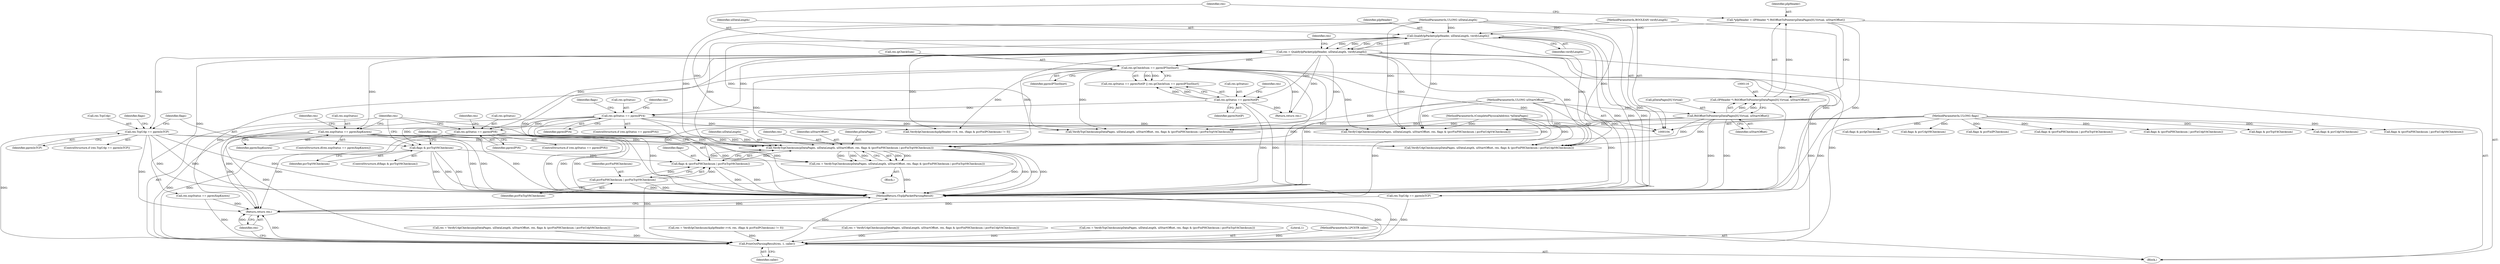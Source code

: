 digraph "0_kvm-guest-drivers-windows_723416fa4210b7464b28eab89cc76252e6193ac1_3@pointer" {
"1000248" [label="(Call,VerifyTcpChecksum(pDataPages, ulDataLength, ulStartOffset, res, flags & (pcrFixPHChecksum | pcrFixTcpV6Checksum)))"];
"1000105" [label="(MethodParameterIn,tCompletePhysicalAddress *pDataPages)"];
"1000127" [label="(Call,QualifyIpPacket(pIpHeader, ulDataLength, verifyLength))"];
"1000113" [label="(Call,*pIpHeader = (IPHeader *) RtlOffsetToPointer(pDataPages[0].Virtual, ulStartOffset))"];
"1000115" [label="(Call,(IPHeader *) RtlOffsetToPointer(pDataPages[0].Virtual, ulStartOffset))"];
"1000117" [label="(Call,RtlOffsetToPointer(pDataPages[0].Virtual, ulStartOffset))"];
"1000107" [label="(MethodParameterIn,ULONG ulStartOffset)"];
"1000106" [label="(MethodParameterIn,ULONG ulDataLength)"];
"1000109" [label="(MethodParameterIn,BOOLEAN verifyLength)"];
"1000125" [label="(Call,res = QualifyIpPacket(pIpHeader, ulDataLength, verifyLength))"];
"1000235" [label="(Call,res.TcpUdp == ppresIsTCP)"];
"1000138" [label="(Call,res.ipCheckSum == ppresIPTooShort)"];
"1000228" [label="(Call,res.xxpStatus == ppresXxpKnown)"];
"1000221" [label="(Call,res.ipStatus == ppresIPV6)"];
"1000146" [label="(Call,res.ipStatus == ppresIPV4)"];
"1000133" [label="(Call,res.ipStatus == ppresNotIP)"];
"1000253" [label="(Call,flags & (pcrFixPHChecksum | pcrFixTcpV6Checksum))"];
"1000242" [label="(Call,flags & pcrTcpV6Checksum)"];
"1000108" [label="(MethodParameterIn,ULONG flags)"];
"1000255" [label="(Call,pcrFixPHChecksum | pcrFixTcpV6Checksum)"];
"1000246" [label="(Call,res = VerifyTcpChecksum(pDataPages, ulDataLength, ulStartOffset, res, flags & (pcrFixPHChecksum | pcrFixTcpV6Checksum)))"];
"1000277" [label="(Call,PrintOutParsingResult(res, 1, caller))"];
"1000281" [label="(Return,return res;)"];
"1000170" [label="(Call,res.xxpStatus == ppresXxpKnown)"];
"1000257" [label="(Identifier,pcrFixTcpV6Checksum)"];
"1000153" [label="(Call,flags & pcrIpChecksum)"];
"1000255" [label="(Call,pcrFixPHChecksum | pcrFixTcpV6Checksum)"];
"1000146" [label="(Call,res.ipStatus == ppresIPV4)"];
"1000150" [label="(Identifier,ppresIPV4)"];
"1000228" [label="(Call,res.xxpStatus == ppresXxpKnown)"];
"1000145" [label="(ControlStructure,if (res.ipStatus == ppresIPV4))"];
"1000261" [label="(Call,flags & pcrUdpV6Checksum)"];
"1000265" [label="(Call,res = VerifyUdpChecksum(pDataPages, ulDataLength, ulStartOffset, res, flags & (pcrFixPHChecksum | pcrFixUdpV6Checksum)))"];
"1000248" [label="(Call,VerifyTcpChecksum(pDataPages, ulDataLength, ulStartOffset, res, flags & (pcrFixPHChecksum | pcrFixTcpV6Checksum)))"];
"1000154" [label="(Identifier,flags)"];
"1000190" [label="(Call,VerifyTcpChecksum(pDataPages, ulDataLength, ulStartOffset, res, flags & (pcrFixPHChecksum | pcrFixTcpV4Checksum)))"];
"1000126" [label="(Identifier,res)"];
"1000147" [label="(Call,res.ipStatus)"];
"1000256" [label="(Identifier,pcrFixPHChecksum)"];
"1000237" [label="(Identifier,res)"];
"1000278" [label="(Identifier,res)"];
"1000132" [label="(Call,res.ipStatus == ppresNotIP || res.ipCheckSum == ppresIPTooShort)"];
"1000133" [label="(Call,res.ipStatus == ppresNotIP)"];
"1000139" [label="(Call,res.ipCheckSum)"];
"1000137" [label="(Identifier,ppresNotIP)"];
"1000227" [label="(ControlStructure,if(res.xxpStatus == ppresXxpKnown))"];
"1000165" [label="(Call,flags & pcrFixIPChecksum)"];
"1000239" [label="(Identifier,ppresIsTCP)"];
"1000244" [label="(Identifier,pcrTcpV6Checksum)"];
"1000251" [label="(Identifier,ulStartOffset)"];
"1000156" [label="(Call,res = VerifyIpChecksum(&pIpHeader->v4, res, (flags & pcrFixIPChecksum) != 0))"];
"1000177" [label="(Call,res.TcpUdp == ppresIsTCP)"];
"1000127" [label="(Call,QualifyIpPacket(pIpHeader, ulDataLength, verifyLength))"];
"1000267" [label="(Call,VerifyUdpChecksum(pDataPages, ulDataLength, ulStartOffset, res, flags & (pcrFixPHChecksum | pcrFixUdpV6Checksum)))"];
"1000207" [label="(Call,res = VerifyUdpChecksum(pDataPages, ulDataLength, ulStartOffset, res, flags & (pcrFixPHChecksum | pcrFixUdpV4Checksum)))"];
"1000277" [label="(Call,PrintOutParsingResult(res, 1, caller))"];
"1000188" [label="(Call,res = VerifyTcpChecksum(pDataPages, ulDataLength, ulStartOffset, res, flags & (pcrFixPHChecksum | pcrFixTcpV4Checksum)))"];
"1000242" [label="(Call,flags & pcrTcpV6Checksum)"];
"1000283" [label="(MethodReturn,tTcpIpPacketParsingResult)"];
"1000243" [label="(Identifier,flags)"];
"1000230" [label="(Identifier,res)"];
"1000247" [label="(Identifier,res)"];
"1000249" [label="(Identifier,pDataPages)"];
"1000246" [label="(Call,res = VerifyTcpChecksum(pDataPages, ulDataLength, ulStartOffset, res, flags & (pcrFixPHChecksum | pcrFixTcpV6Checksum)))"];
"1000225" [label="(Identifier,ppresIPV6)"];
"1000125" [label="(Call,res = QualifyIpPacket(pIpHeader, ulDataLength, verifyLength))"];
"1000253" [label="(Call,flags & (pcrFixPHChecksum | pcrFixTcpV6Checksum))"];
"1000195" [label="(Call,flags & (pcrFixPHChecksum | pcrFixTcpV4Checksum))"];
"1000234" [label="(ControlStructure,if (res.TcpUdp == ppresIsTCP))"];
"1000223" [label="(Identifier,res)"];
"1000279" [label="(Literal,1)"];
"1000250" [label="(Identifier,ulDataLength)"];
"1000214" [label="(Call,flags & (pcrFixPHChecksum | pcrFixUdpV4Checksum))"];
"1000280" [label="(Identifier,caller)"];
"1000241" [label="(ControlStructure,if(flags & pcrTcpV6Checksum))"];
"1000221" [label="(Call,res.ipStatus == ppresIPV6)"];
"1000129" [label="(Identifier,ulDataLength)"];
"1000281" [label="(Return,return res;)"];
"1000109" [label="(MethodParameterIn,BOOLEAN verifyLength)"];
"1000110" [label="(MethodParameterIn,LPCSTR caller)"];
"1000184" [label="(Call,flags & pcrTcpV4Checksum)"];
"1000113" [label="(Call,*pIpHeader = (IPHeader *) RtlOffsetToPointer(pDataPages[0].Virtual, ulStartOffset))"];
"1000117" [label="(Call,RtlOffsetToPointer(pDataPages[0].Virtual, ulStartOffset))"];
"1000142" [label="(Identifier,ppresIPTooShort)"];
"1000115" [label="(Call,(IPHeader *) RtlOffsetToPointer(pDataPages[0].Virtual, ulStartOffset))"];
"1000143" [label="(Return,return res;)"];
"1000282" [label="(Identifier,res)"];
"1000128" [label="(Identifier,pIpHeader)"];
"1000235" [label="(Call,res.TcpUdp == ppresIsTCP)"];
"1000107" [label="(MethodParameterIn,ULONG ulStartOffset)"];
"1000105" [label="(MethodParameterIn,tCompletePhysicalAddress *pDataPages)"];
"1000135" [label="(Identifier,res)"];
"1000232" [label="(Identifier,ppresXxpKnown)"];
"1000138" [label="(Call,res.ipCheckSum == ppresIPTooShort)"];
"1000229" [label="(Call,res.xxpStatus)"];
"1000254" [label="(Identifier,flags)"];
"1000262" [label="(Identifier,flags)"];
"1000203" [label="(Call,flags & pcrUdpV4Checksum)"];
"1000245" [label="(Block,)"];
"1000236" [label="(Call,res.TcpUdp)"];
"1000123" [label="(Identifier,ulStartOffset)"];
"1000272" [label="(Call,flags & (pcrFixPHChecksum | pcrFixUdpV6Checksum))"];
"1000114" [label="(Identifier,pIpHeader)"];
"1000220" [label="(ControlStructure,if (res.ipStatus == ppresIPV6))"];
"1000158" [label="(Call,VerifyIpChecksum(&pIpHeader->v4, res, (flags & pcrFixIPChecksum) != 0))"];
"1000106" [label="(MethodParameterIn,ULONG ulDataLength)"];
"1000209" [label="(Call,VerifyUdpChecksum(pDataPages, ulDataLength, ulStartOffset, res, flags & (pcrFixPHChecksum | pcrFixUdpV4Checksum)))"];
"1000222" [label="(Call,res.ipStatus)"];
"1000252" [label="(Identifier,res)"];
"1000130" [label="(Identifier,verifyLength)"];
"1000108" [label="(MethodParameterIn,ULONG flags)"];
"1000140" [label="(Identifier,res)"];
"1000134" [label="(Call,res.ipStatus)"];
"1000111" [label="(Block,)"];
"1000118" [label="(Call,pDataPages[0].Virtual)"];
"1000248" -> "1000246"  [label="AST: "];
"1000248" -> "1000253"  [label="CFG: "];
"1000249" -> "1000248"  [label="AST: "];
"1000250" -> "1000248"  [label="AST: "];
"1000251" -> "1000248"  [label="AST: "];
"1000252" -> "1000248"  [label="AST: "];
"1000253" -> "1000248"  [label="AST: "];
"1000246" -> "1000248"  [label="CFG: "];
"1000248" -> "1000283"  [label="DDG: "];
"1000248" -> "1000283"  [label="DDG: "];
"1000248" -> "1000283"  [label="DDG: "];
"1000248" -> "1000283"  [label="DDG: "];
"1000248" -> "1000246"  [label="DDG: "];
"1000248" -> "1000246"  [label="DDG: "];
"1000248" -> "1000246"  [label="DDG: "];
"1000248" -> "1000246"  [label="DDG: "];
"1000248" -> "1000246"  [label="DDG: "];
"1000105" -> "1000248"  [label="DDG: "];
"1000127" -> "1000248"  [label="DDG: "];
"1000106" -> "1000248"  [label="DDG: "];
"1000117" -> "1000248"  [label="DDG: "];
"1000107" -> "1000248"  [label="DDG: "];
"1000125" -> "1000248"  [label="DDG: "];
"1000235" -> "1000248"  [label="DDG: "];
"1000138" -> "1000248"  [label="DDG: "];
"1000228" -> "1000248"  [label="DDG: "];
"1000221" -> "1000248"  [label="DDG: "];
"1000253" -> "1000248"  [label="DDG: "];
"1000253" -> "1000248"  [label="DDG: "];
"1000105" -> "1000104"  [label="AST: "];
"1000105" -> "1000283"  [label="DDG: "];
"1000105" -> "1000190"  [label="DDG: "];
"1000105" -> "1000209"  [label="DDG: "];
"1000105" -> "1000267"  [label="DDG: "];
"1000127" -> "1000125"  [label="AST: "];
"1000127" -> "1000130"  [label="CFG: "];
"1000128" -> "1000127"  [label="AST: "];
"1000129" -> "1000127"  [label="AST: "];
"1000130" -> "1000127"  [label="AST: "];
"1000125" -> "1000127"  [label="CFG: "];
"1000127" -> "1000283"  [label="DDG: "];
"1000127" -> "1000283"  [label="DDG: "];
"1000127" -> "1000283"  [label="DDG: "];
"1000127" -> "1000125"  [label="DDG: "];
"1000127" -> "1000125"  [label="DDG: "];
"1000127" -> "1000125"  [label="DDG: "];
"1000113" -> "1000127"  [label="DDG: "];
"1000106" -> "1000127"  [label="DDG: "];
"1000109" -> "1000127"  [label="DDG: "];
"1000127" -> "1000190"  [label="DDG: "];
"1000127" -> "1000209"  [label="DDG: "];
"1000127" -> "1000267"  [label="DDG: "];
"1000113" -> "1000111"  [label="AST: "];
"1000113" -> "1000115"  [label="CFG: "];
"1000114" -> "1000113"  [label="AST: "];
"1000115" -> "1000113"  [label="AST: "];
"1000126" -> "1000113"  [label="CFG: "];
"1000113" -> "1000283"  [label="DDG: "];
"1000115" -> "1000113"  [label="DDG: "];
"1000115" -> "1000117"  [label="CFG: "];
"1000116" -> "1000115"  [label="AST: "];
"1000117" -> "1000115"  [label="AST: "];
"1000115" -> "1000283"  [label="DDG: "];
"1000117" -> "1000115"  [label="DDG: "];
"1000117" -> "1000115"  [label="DDG: "];
"1000117" -> "1000123"  [label="CFG: "];
"1000118" -> "1000117"  [label="AST: "];
"1000123" -> "1000117"  [label="AST: "];
"1000117" -> "1000283"  [label="DDG: "];
"1000117" -> "1000283"  [label="DDG: "];
"1000107" -> "1000117"  [label="DDG: "];
"1000117" -> "1000190"  [label="DDG: "];
"1000117" -> "1000209"  [label="DDG: "];
"1000117" -> "1000267"  [label="DDG: "];
"1000107" -> "1000104"  [label="AST: "];
"1000107" -> "1000283"  [label="DDG: "];
"1000107" -> "1000190"  [label="DDG: "];
"1000107" -> "1000209"  [label="DDG: "];
"1000107" -> "1000267"  [label="DDG: "];
"1000106" -> "1000104"  [label="AST: "];
"1000106" -> "1000283"  [label="DDG: "];
"1000106" -> "1000190"  [label="DDG: "];
"1000106" -> "1000209"  [label="DDG: "];
"1000106" -> "1000267"  [label="DDG: "];
"1000109" -> "1000104"  [label="AST: "];
"1000109" -> "1000283"  [label="DDG: "];
"1000125" -> "1000111"  [label="AST: "];
"1000126" -> "1000125"  [label="AST: "];
"1000135" -> "1000125"  [label="CFG: "];
"1000125" -> "1000283"  [label="DDG: "];
"1000125" -> "1000283"  [label="DDG: "];
"1000125" -> "1000133"  [label="DDG: "];
"1000125" -> "1000138"  [label="DDG: "];
"1000125" -> "1000143"  [label="DDG: "];
"1000125" -> "1000146"  [label="DDG: "];
"1000125" -> "1000158"  [label="DDG: "];
"1000125" -> "1000170"  [label="DDG: "];
"1000125" -> "1000177"  [label="DDG: "];
"1000125" -> "1000190"  [label="DDG: "];
"1000125" -> "1000209"  [label="DDG: "];
"1000125" -> "1000221"  [label="DDG: "];
"1000125" -> "1000228"  [label="DDG: "];
"1000125" -> "1000235"  [label="DDG: "];
"1000125" -> "1000267"  [label="DDG: "];
"1000125" -> "1000277"  [label="DDG: "];
"1000235" -> "1000234"  [label="AST: "];
"1000235" -> "1000239"  [label="CFG: "];
"1000236" -> "1000235"  [label="AST: "];
"1000239" -> "1000235"  [label="AST: "];
"1000243" -> "1000235"  [label="CFG: "];
"1000262" -> "1000235"  [label="CFG: "];
"1000235" -> "1000283"  [label="DDG: "];
"1000235" -> "1000283"  [label="DDG: "];
"1000235" -> "1000283"  [label="DDG: "];
"1000235" -> "1000267"  [label="DDG: "];
"1000235" -> "1000277"  [label="DDG: "];
"1000235" -> "1000281"  [label="DDG: "];
"1000138" -> "1000132"  [label="AST: "];
"1000138" -> "1000142"  [label="CFG: "];
"1000139" -> "1000138"  [label="AST: "];
"1000142" -> "1000138"  [label="AST: "];
"1000132" -> "1000138"  [label="CFG: "];
"1000138" -> "1000283"  [label="DDG: "];
"1000138" -> "1000283"  [label="DDG: "];
"1000138" -> "1000132"  [label="DDG: "];
"1000138" -> "1000132"  [label="DDG: "];
"1000138" -> "1000143"  [label="DDG: "];
"1000138" -> "1000158"  [label="DDG: "];
"1000138" -> "1000190"  [label="DDG: "];
"1000138" -> "1000209"  [label="DDG: "];
"1000138" -> "1000267"  [label="DDG: "];
"1000138" -> "1000277"  [label="DDG: "];
"1000138" -> "1000281"  [label="DDG: "];
"1000228" -> "1000227"  [label="AST: "];
"1000228" -> "1000232"  [label="CFG: "];
"1000229" -> "1000228"  [label="AST: "];
"1000232" -> "1000228"  [label="AST: "];
"1000237" -> "1000228"  [label="CFG: "];
"1000278" -> "1000228"  [label="CFG: "];
"1000228" -> "1000283"  [label="DDG: "];
"1000228" -> "1000283"  [label="DDG: "];
"1000228" -> "1000283"  [label="DDG: "];
"1000228" -> "1000267"  [label="DDG: "];
"1000228" -> "1000277"  [label="DDG: "];
"1000228" -> "1000281"  [label="DDG: "];
"1000221" -> "1000220"  [label="AST: "];
"1000221" -> "1000225"  [label="CFG: "];
"1000222" -> "1000221"  [label="AST: "];
"1000225" -> "1000221"  [label="AST: "];
"1000230" -> "1000221"  [label="CFG: "];
"1000278" -> "1000221"  [label="CFG: "];
"1000221" -> "1000283"  [label="DDG: "];
"1000221" -> "1000283"  [label="DDG: "];
"1000221" -> "1000283"  [label="DDG: "];
"1000146" -> "1000221"  [label="DDG: "];
"1000221" -> "1000267"  [label="DDG: "];
"1000221" -> "1000277"  [label="DDG: "];
"1000221" -> "1000281"  [label="DDG: "];
"1000146" -> "1000145"  [label="AST: "];
"1000146" -> "1000150"  [label="CFG: "];
"1000147" -> "1000146"  [label="AST: "];
"1000150" -> "1000146"  [label="AST: "];
"1000154" -> "1000146"  [label="CFG: "];
"1000223" -> "1000146"  [label="CFG: "];
"1000146" -> "1000283"  [label="DDG: "];
"1000146" -> "1000283"  [label="DDG: "];
"1000146" -> "1000283"  [label="DDG: "];
"1000133" -> "1000146"  [label="DDG: "];
"1000146" -> "1000158"  [label="DDG: "];
"1000146" -> "1000190"  [label="DDG: "];
"1000146" -> "1000209"  [label="DDG: "];
"1000146" -> "1000277"  [label="DDG: "];
"1000146" -> "1000281"  [label="DDG: "];
"1000133" -> "1000132"  [label="AST: "];
"1000133" -> "1000137"  [label="CFG: "];
"1000134" -> "1000133"  [label="AST: "];
"1000137" -> "1000133"  [label="AST: "];
"1000140" -> "1000133"  [label="CFG: "];
"1000132" -> "1000133"  [label="CFG: "];
"1000133" -> "1000283"  [label="DDG: "];
"1000133" -> "1000283"  [label="DDG: "];
"1000133" -> "1000132"  [label="DDG: "];
"1000133" -> "1000132"  [label="DDG: "];
"1000133" -> "1000143"  [label="DDG: "];
"1000253" -> "1000255"  [label="CFG: "];
"1000254" -> "1000253"  [label="AST: "];
"1000255" -> "1000253"  [label="AST: "];
"1000253" -> "1000283"  [label="DDG: "];
"1000253" -> "1000283"  [label="DDG: "];
"1000242" -> "1000253"  [label="DDG: "];
"1000108" -> "1000253"  [label="DDG: "];
"1000255" -> "1000253"  [label="DDG: "];
"1000255" -> "1000253"  [label="DDG: "];
"1000242" -> "1000241"  [label="AST: "];
"1000242" -> "1000244"  [label="CFG: "];
"1000243" -> "1000242"  [label="AST: "];
"1000244" -> "1000242"  [label="AST: "];
"1000247" -> "1000242"  [label="CFG: "];
"1000278" -> "1000242"  [label="CFG: "];
"1000242" -> "1000283"  [label="DDG: "];
"1000242" -> "1000283"  [label="DDG: "];
"1000242" -> "1000283"  [label="DDG: "];
"1000108" -> "1000242"  [label="DDG: "];
"1000108" -> "1000104"  [label="AST: "];
"1000108" -> "1000283"  [label="DDG: "];
"1000108" -> "1000153"  [label="DDG: "];
"1000108" -> "1000165"  [label="DDG: "];
"1000108" -> "1000184"  [label="DDG: "];
"1000108" -> "1000195"  [label="DDG: "];
"1000108" -> "1000203"  [label="DDG: "];
"1000108" -> "1000214"  [label="DDG: "];
"1000108" -> "1000261"  [label="DDG: "];
"1000108" -> "1000272"  [label="DDG: "];
"1000255" -> "1000257"  [label="CFG: "];
"1000256" -> "1000255"  [label="AST: "];
"1000257" -> "1000255"  [label="AST: "];
"1000255" -> "1000283"  [label="DDG: "];
"1000255" -> "1000283"  [label="DDG: "];
"1000246" -> "1000245"  [label="AST: "];
"1000247" -> "1000246"  [label="AST: "];
"1000278" -> "1000246"  [label="CFG: "];
"1000246" -> "1000283"  [label="DDG: "];
"1000246" -> "1000277"  [label="DDG: "];
"1000277" -> "1000111"  [label="AST: "];
"1000277" -> "1000280"  [label="CFG: "];
"1000278" -> "1000277"  [label="AST: "];
"1000279" -> "1000277"  [label="AST: "];
"1000280" -> "1000277"  [label="AST: "];
"1000282" -> "1000277"  [label="CFG: "];
"1000277" -> "1000283"  [label="DDG: "];
"1000277" -> "1000283"  [label="DDG: "];
"1000277" -> "1000283"  [label="DDG: "];
"1000177" -> "1000277"  [label="DDG: "];
"1000156" -> "1000277"  [label="DDG: "];
"1000188" -> "1000277"  [label="DDG: "];
"1000265" -> "1000277"  [label="DDG: "];
"1000170" -> "1000277"  [label="DDG: "];
"1000207" -> "1000277"  [label="DDG: "];
"1000110" -> "1000277"  [label="DDG: "];
"1000277" -> "1000281"  [label="DDG: "];
"1000281" -> "1000111"  [label="AST: "];
"1000281" -> "1000282"  [label="CFG: "];
"1000282" -> "1000281"  [label="AST: "];
"1000283" -> "1000281"  [label="CFG: "];
"1000281" -> "1000283"  [label="DDG: "];
"1000282" -> "1000281"  [label="DDG: "];
"1000177" -> "1000281"  [label="DDG: "];
"1000170" -> "1000281"  [label="DDG: "];
}
